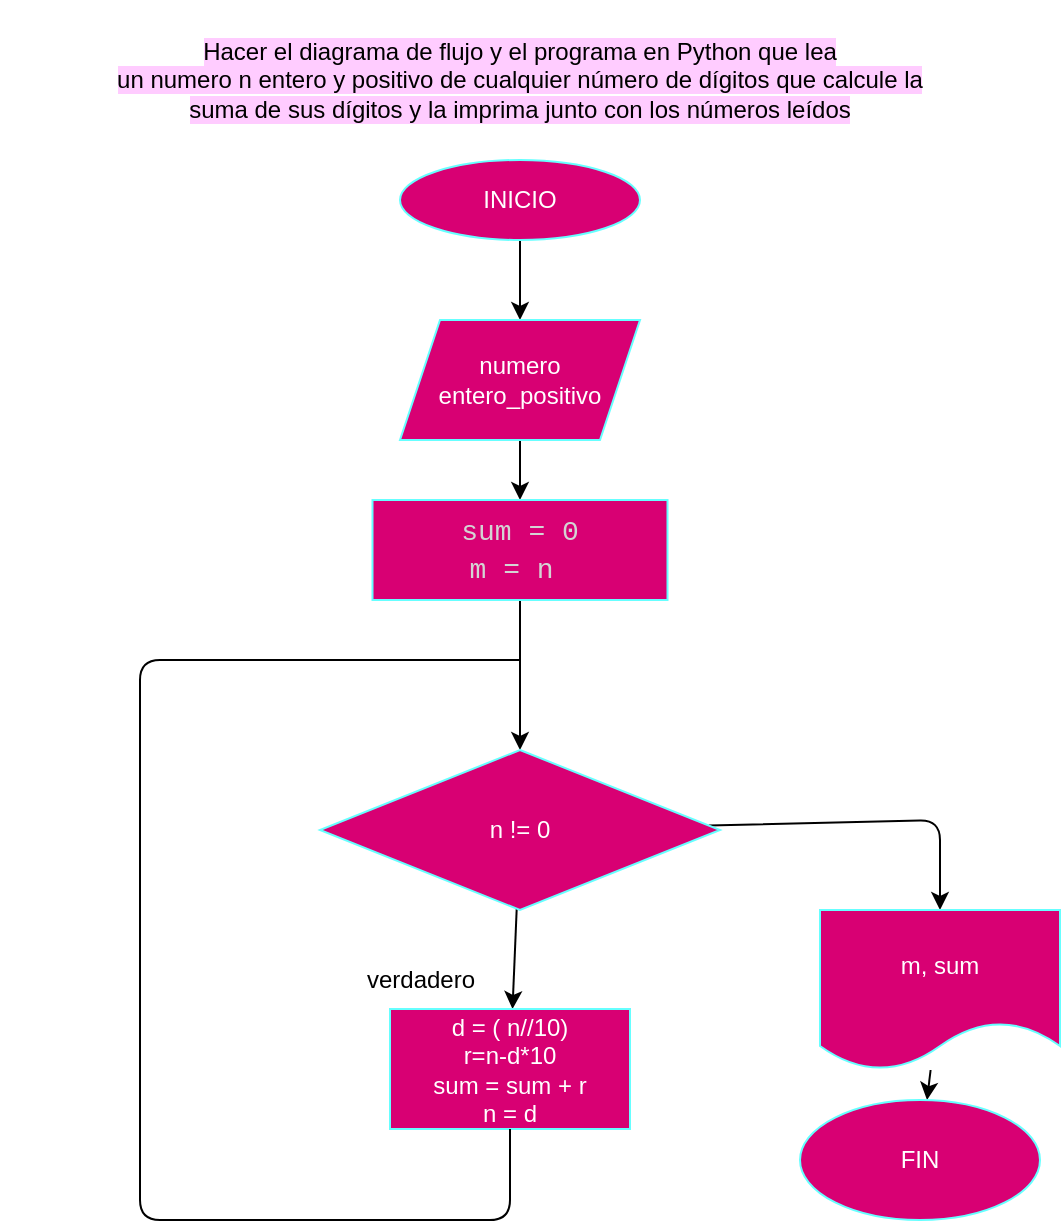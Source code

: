 <mxfile>
    <diagram id="DcN9NVWDA6H0a6BX33h3" name="Página-1">
        <mxGraphModel dx="650" dy="232" grid="1" gridSize="10" guides="1" tooltips="1" connect="1" arrows="1" fold="1" page="1" pageScale="1" pageWidth="827" pageHeight="1169" math="0" shadow="0">
            <root>
                <mxCell id="0"/>
                <mxCell id="1" parent="0"/>
                <mxCell id="2" value="&lt;p class=&quot;MsoNormal&quot;&gt;&lt;span style=&quot;background-color: rgb(255 , 204 , 255)&quot;&gt;&lt;font color=&quot;#000000&quot;&gt;Hacer el diagrama de flujo y el programa en Python que lea&lt;br&gt;un numero n entero y positivo de cualquier número de dígitos que calcule la&lt;br&gt;suma de sus dígitos y la imprima junto con los números leídos &lt;/font&gt;&lt;/span&gt;&lt;/p&gt;" style="text;whiteSpace=wrap;html=1;align=center;" parent="1" vertex="1">
                    <mxGeometry x="60" y="50" width="520" height="80" as="geometry"/>
                </mxCell>
                <mxCell id="5" value="" style="edgeStyle=none;html=1;" parent="1" source="3" target="4" edge="1">
                    <mxGeometry relative="1" as="geometry"/>
                </mxCell>
                <mxCell id="3" value="INICIO" style="ellipse;whiteSpace=wrap;html=1;fillColor=#d80073;fontColor=#ffffff;strokeColor=#66FFFF;" parent="1" vertex="1">
                    <mxGeometry x="260" y="130" width="120" height="40" as="geometry"/>
                </mxCell>
                <mxCell id="7" value="" style="edgeStyle=none;html=1;" parent="1" source="4" target="6" edge="1">
                    <mxGeometry relative="1" as="geometry"/>
                </mxCell>
                <mxCell id="4" value="numero entero_positivo" style="shape=parallelogram;perimeter=parallelogramPerimeter;whiteSpace=wrap;html=1;fixedSize=1;fillColor=#d80073;strokeColor=#66FFFF;fontColor=#ffffff;" parent="1" vertex="1">
                    <mxGeometry x="260" y="210" width="120" height="60" as="geometry"/>
                </mxCell>
                <mxCell id="9" value="" style="edgeStyle=none;html=1;" parent="1" source="6" target="8" edge="1">
                    <mxGeometry relative="1" as="geometry"/>
                </mxCell>
                <mxCell id="6" value="&lt;div style=&quot;color: rgb(212 , 212 , 212) ; font-family: &amp;#34;consolas&amp;#34; , &amp;#34;courier new&amp;#34; , monospace ; font-size: 14px ; line-height: 19px&quot;&gt;&lt;div style=&quot;line-height: 19px&quot;&gt;sum = 0&lt;/div&gt;&lt;div style=&quot;line-height: 19px&quot;&gt;m = n&amp;nbsp;&lt;/div&gt;&lt;/div&gt;" style="whiteSpace=wrap;html=1;fillColor=#d80073;strokeColor=#66FFFF;fontColor=#ffffff;" parent="1" vertex="1">
                    <mxGeometry x="246.25" y="300" width="147.5" height="50" as="geometry"/>
                </mxCell>
                <mxCell id="11" value="" style="edgeStyle=none;html=1;" parent="1" source="8" target="10" edge="1">
                    <mxGeometry relative="1" as="geometry"/>
                </mxCell>
                <mxCell id="13" value="" style="edgeStyle=none;html=1;" parent="1" source="8" target="12" edge="1">
                    <mxGeometry relative="1" as="geometry">
                        <Array as="points">
                            <mxPoint x="530" y="460"/>
                        </Array>
                    </mxGeometry>
                </mxCell>
                <mxCell id="8" value="n != 0" style="rhombus;whiteSpace=wrap;html=1;fillColor=#d80073;strokeColor=#66FFFF;fontColor=#ffffff;" parent="1" vertex="1">
                    <mxGeometry x="220" y="425" width="200" height="80" as="geometry"/>
                </mxCell>
                <mxCell id="10" value="d = ( n//10)&lt;br&gt;r=n-d*10&lt;br&gt;sum = sum + r&lt;br&gt;n = d" style="whiteSpace=wrap;html=1;fillColor=#d80073;strokeColor=#66FFFF;fontColor=#ffffff;" parent="1" vertex="1">
                    <mxGeometry x="255" y="554.5" width="120" height="60" as="geometry"/>
                </mxCell>
                <mxCell id="15" value="" style="edgeStyle=none;html=1;" parent="1" source="12" target="14" edge="1">
                    <mxGeometry relative="1" as="geometry"/>
                </mxCell>
                <mxCell id="12" value="m, sum" style="shape=document;whiteSpace=wrap;html=1;boundedLbl=1;fillColor=#d80073;strokeColor=#66FFFF;fontColor=#ffffff;" parent="1" vertex="1">
                    <mxGeometry x="470" y="505" width="120" height="80" as="geometry"/>
                </mxCell>
                <mxCell id="14" value="FIN" style="ellipse;whiteSpace=wrap;html=1;fillColor=#d80073;strokeColor=#66FFFF;fontColor=#ffffff;" parent="1" vertex="1">
                    <mxGeometry x="460" y="600" width="120" height="60" as="geometry"/>
                </mxCell>
                <mxCell id="16" value="verdadero" style="text;html=1;align=center;verticalAlign=middle;resizable=0;points=[];autosize=1;strokeColor=none;fillColor=none;" vertex="1" parent="1">
                    <mxGeometry x="235" y="530" width="70" height="20" as="geometry"/>
                </mxCell>
                <mxCell id="17" value="" style="endArrow=none;html=1;exitX=0.5;exitY=1;exitDx=0;exitDy=0;" edge="1" parent="1" source="10">
                    <mxGeometry width="50" height="50" relative="1" as="geometry">
                        <mxPoint x="310" y="500" as="sourcePoint"/>
                        <mxPoint x="320" y="380" as="targetPoint"/>
                        <Array as="points">
                            <mxPoint x="315" y="660"/>
                            <mxPoint x="130" y="660"/>
                            <mxPoint x="130" y="380"/>
                        </Array>
                    </mxGeometry>
                </mxCell>
                <mxCell id="18" value="&lt;font color=&quot;#ffffff&quot;&gt;Falso&lt;/font&gt;" style="text;html=1;align=center;verticalAlign=middle;resizable=0;points=[];autosize=1;strokeColor=none;fillColor=none;fontColor=#000000;" vertex="1" parent="1">
                    <mxGeometry x="430" y="440" width="40" height="20" as="geometry"/>
                </mxCell>
            </root>
        </mxGraphModel>
    </diagram>
</mxfile>